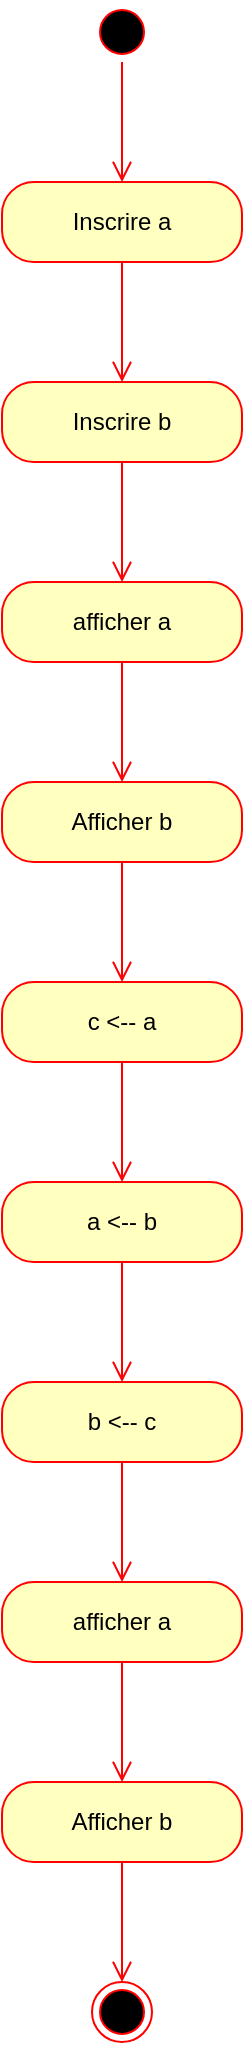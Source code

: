 <mxfile version="22.0.3" type="device">
  <diagram name="Page-1" id="cV1KAD0GI4Z8nje0-rML">
    <mxGraphModel dx="357" dy="606" grid="1" gridSize="10" guides="1" tooltips="1" connect="1" arrows="1" fold="1" page="1" pageScale="1" pageWidth="827" pageHeight="1169" math="0" shadow="0">
      <root>
        <mxCell id="0" />
        <mxCell id="1" parent="0" />
        <mxCell id="qMMV_13vjlb-v99lOyJo-1" value="" style="ellipse;html=1;shape=startState;fillColor=#000000;strokeColor=#ff0000;" vertex="1" parent="1">
          <mxGeometry x="180" y="30" width="30" height="30" as="geometry" />
        </mxCell>
        <mxCell id="qMMV_13vjlb-v99lOyJo-2" value="" style="edgeStyle=orthogonalEdgeStyle;html=1;verticalAlign=bottom;endArrow=open;endSize=8;strokeColor=#ff0000;rounded=0;" edge="1" source="qMMV_13vjlb-v99lOyJo-1" parent="1">
          <mxGeometry relative="1" as="geometry">
            <mxPoint x="195" y="120" as="targetPoint" />
          </mxGeometry>
        </mxCell>
        <mxCell id="qMMV_13vjlb-v99lOyJo-3" value="Inscrire a" style="rounded=1;whiteSpace=wrap;html=1;arcSize=40;fontColor=#000000;fillColor=#ffffc0;strokeColor=#ff0000;" vertex="1" parent="1">
          <mxGeometry x="135" y="120" width="120" height="40" as="geometry" />
        </mxCell>
        <mxCell id="qMMV_13vjlb-v99lOyJo-4" value="" style="edgeStyle=orthogonalEdgeStyle;html=1;verticalAlign=bottom;endArrow=open;endSize=8;strokeColor=#ff0000;rounded=0;" edge="1" source="qMMV_13vjlb-v99lOyJo-3" parent="1">
          <mxGeometry relative="1" as="geometry">
            <mxPoint x="195" y="220" as="targetPoint" />
          </mxGeometry>
        </mxCell>
        <mxCell id="qMMV_13vjlb-v99lOyJo-5" value="Inscrire b" style="rounded=1;whiteSpace=wrap;html=1;arcSize=40;fontColor=#000000;fillColor=#ffffc0;strokeColor=#ff0000;" vertex="1" parent="1">
          <mxGeometry x="135" y="220" width="120" height="40" as="geometry" />
        </mxCell>
        <mxCell id="qMMV_13vjlb-v99lOyJo-6" value="" style="edgeStyle=orthogonalEdgeStyle;html=1;verticalAlign=bottom;endArrow=open;endSize=8;strokeColor=#ff0000;rounded=0;" edge="1" source="qMMV_13vjlb-v99lOyJo-5" parent="1">
          <mxGeometry relative="1" as="geometry">
            <mxPoint x="195" y="320" as="targetPoint" />
          </mxGeometry>
        </mxCell>
        <mxCell id="qMMV_13vjlb-v99lOyJo-7" value="afficher a" style="rounded=1;whiteSpace=wrap;html=1;arcSize=40;fontColor=#000000;fillColor=#ffffc0;strokeColor=#ff0000;" vertex="1" parent="1">
          <mxGeometry x="135" y="320" width="120" height="40" as="geometry" />
        </mxCell>
        <mxCell id="qMMV_13vjlb-v99lOyJo-8" value="" style="edgeStyle=orthogonalEdgeStyle;html=1;verticalAlign=bottom;endArrow=open;endSize=8;strokeColor=#ff0000;rounded=0;" edge="1" source="qMMV_13vjlb-v99lOyJo-7" parent="1">
          <mxGeometry relative="1" as="geometry">
            <mxPoint x="195" y="420" as="targetPoint" />
          </mxGeometry>
        </mxCell>
        <mxCell id="qMMV_13vjlb-v99lOyJo-9" value="Afficher b" style="rounded=1;whiteSpace=wrap;html=1;arcSize=40;fontColor=#000000;fillColor=#ffffc0;strokeColor=#ff0000;" vertex="1" parent="1">
          <mxGeometry x="135" y="420" width="120" height="40" as="geometry" />
        </mxCell>
        <mxCell id="qMMV_13vjlb-v99lOyJo-10" value="" style="edgeStyle=orthogonalEdgeStyle;html=1;verticalAlign=bottom;endArrow=open;endSize=8;strokeColor=#ff0000;rounded=0;" edge="1" source="qMMV_13vjlb-v99lOyJo-9" parent="1">
          <mxGeometry relative="1" as="geometry">
            <mxPoint x="195" y="520" as="targetPoint" />
          </mxGeometry>
        </mxCell>
        <mxCell id="qMMV_13vjlb-v99lOyJo-11" value="c &amp;lt;-- a" style="rounded=1;whiteSpace=wrap;html=1;arcSize=40;fontColor=#000000;fillColor=#ffffc0;strokeColor=#ff0000;" vertex="1" parent="1">
          <mxGeometry x="135" y="520" width="120" height="40" as="geometry" />
        </mxCell>
        <mxCell id="qMMV_13vjlb-v99lOyJo-12" value="" style="edgeStyle=orthogonalEdgeStyle;html=1;verticalAlign=bottom;endArrow=open;endSize=8;strokeColor=#ff0000;rounded=0;" edge="1" source="qMMV_13vjlb-v99lOyJo-11" parent="1">
          <mxGeometry relative="1" as="geometry">
            <mxPoint x="195" y="620" as="targetPoint" />
          </mxGeometry>
        </mxCell>
        <mxCell id="qMMV_13vjlb-v99lOyJo-13" value="a &amp;lt;-- b" style="rounded=1;whiteSpace=wrap;html=1;arcSize=40;fontColor=#000000;fillColor=#ffffc0;strokeColor=#ff0000;" vertex="1" parent="1">
          <mxGeometry x="135" y="620" width="120" height="40" as="geometry" />
        </mxCell>
        <mxCell id="qMMV_13vjlb-v99lOyJo-14" value="" style="edgeStyle=orthogonalEdgeStyle;html=1;verticalAlign=bottom;endArrow=open;endSize=8;strokeColor=#ff0000;rounded=0;" edge="1" source="qMMV_13vjlb-v99lOyJo-13" parent="1">
          <mxGeometry relative="1" as="geometry">
            <mxPoint x="195" y="720" as="targetPoint" />
          </mxGeometry>
        </mxCell>
        <mxCell id="qMMV_13vjlb-v99lOyJo-15" value="b &amp;lt;-- c" style="rounded=1;whiteSpace=wrap;html=1;arcSize=40;fontColor=#000000;fillColor=#ffffc0;strokeColor=#ff0000;" vertex="1" parent="1">
          <mxGeometry x="135" y="720" width="120" height="40" as="geometry" />
        </mxCell>
        <mxCell id="qMMV_13vjlb-v99lOyJo-16" value="" style="edgeStyle=orthogonalEdgeStyle;html=1;verticalAlign=bottom;endArrow=open;endSize=8;strokeColor=#ff0000;rounded=0;" edge="1" source="qMMV_13vjlb-v99lOyJo-15" parent="1">
          <mxGeometry relative="1" as="geometry">
            <mxPoint x="195" y="820" as="targetPoint" />
          </mxGeometry>
        </mxCell>
        <mxCell id="qMMV_13vjlb-v99lOyJo-17" value="afficher a" style="rounded=1;whiteSpace=wrap;html=1;arcSize=40;fontColor=#000000;fillColor=#ffffc0;strokeColor=#ff0000;" vertex="1" parent="1">
          <mxGeometry x="135" y="820" width="120" height="40" as="geometry" />
        </mxCell>
        <mxCell id="qMMV_13vjlb-v99lOyJo-18" value="" style="edgeStyle=orthogonalEdgeStyle;html=1;verticalAlign=bottom;endArrow=open;endSize=8;strokeColor=#ff0000;rounded=0;" edge="1" source="qMMV_13vjlb-v99lOyJo-17" parent="1">
          <mxGeometry relative="1" as="geometry">
            <mxPoint x="195" y="920" as="targetPoint" />
          </mxGeometry>
        </mxCell>
        <mxCell id="qMMV_13vjlb-v99lOyJo-19" value="Afficher b" style="rounded=1;whiteSpace=wrap;html=1;arcSize=40;fontColor=#000000;fillColor=#ffffc0;strokeColor=#ff0000;" vertex="1" parent="1">
          <mxGeometry x="135" y="920" width="120" height="40" as="geometry" />
        </mxCell>
        <mxCell id="qMMV_13vjlb-v99lOyJo-20" value="" style="edgeStyle=orthogonalEdgeStyle;html=1;verticalAlign=bottom;endArrow=open;endSize=8;strokeColor=#ff0000;rounded=0;" edge="1" source="qMMV_13vjlb-v99lOyJo-19" parent="1">
          <mxGeometry relative="1" as="geometry">
            <mxPoint x="195" y="1020" as="targetPoint" />
          </mxGeometry>
        </mxCell>
        <mxCell id="qMMV_13vjlb-v99lOyJo-21" value="" style="ellipse;html=1;shape=endState;fillColor=#000000;strokeColor=#ff0000;" vertex="1" parent="1">
          <mxGeometry x="180" y="1020" width="30" height="30" as="geometry" />
        </mxCell>
      </root>
    </mxGraphModel>
  </diagram>
</mxfile>
